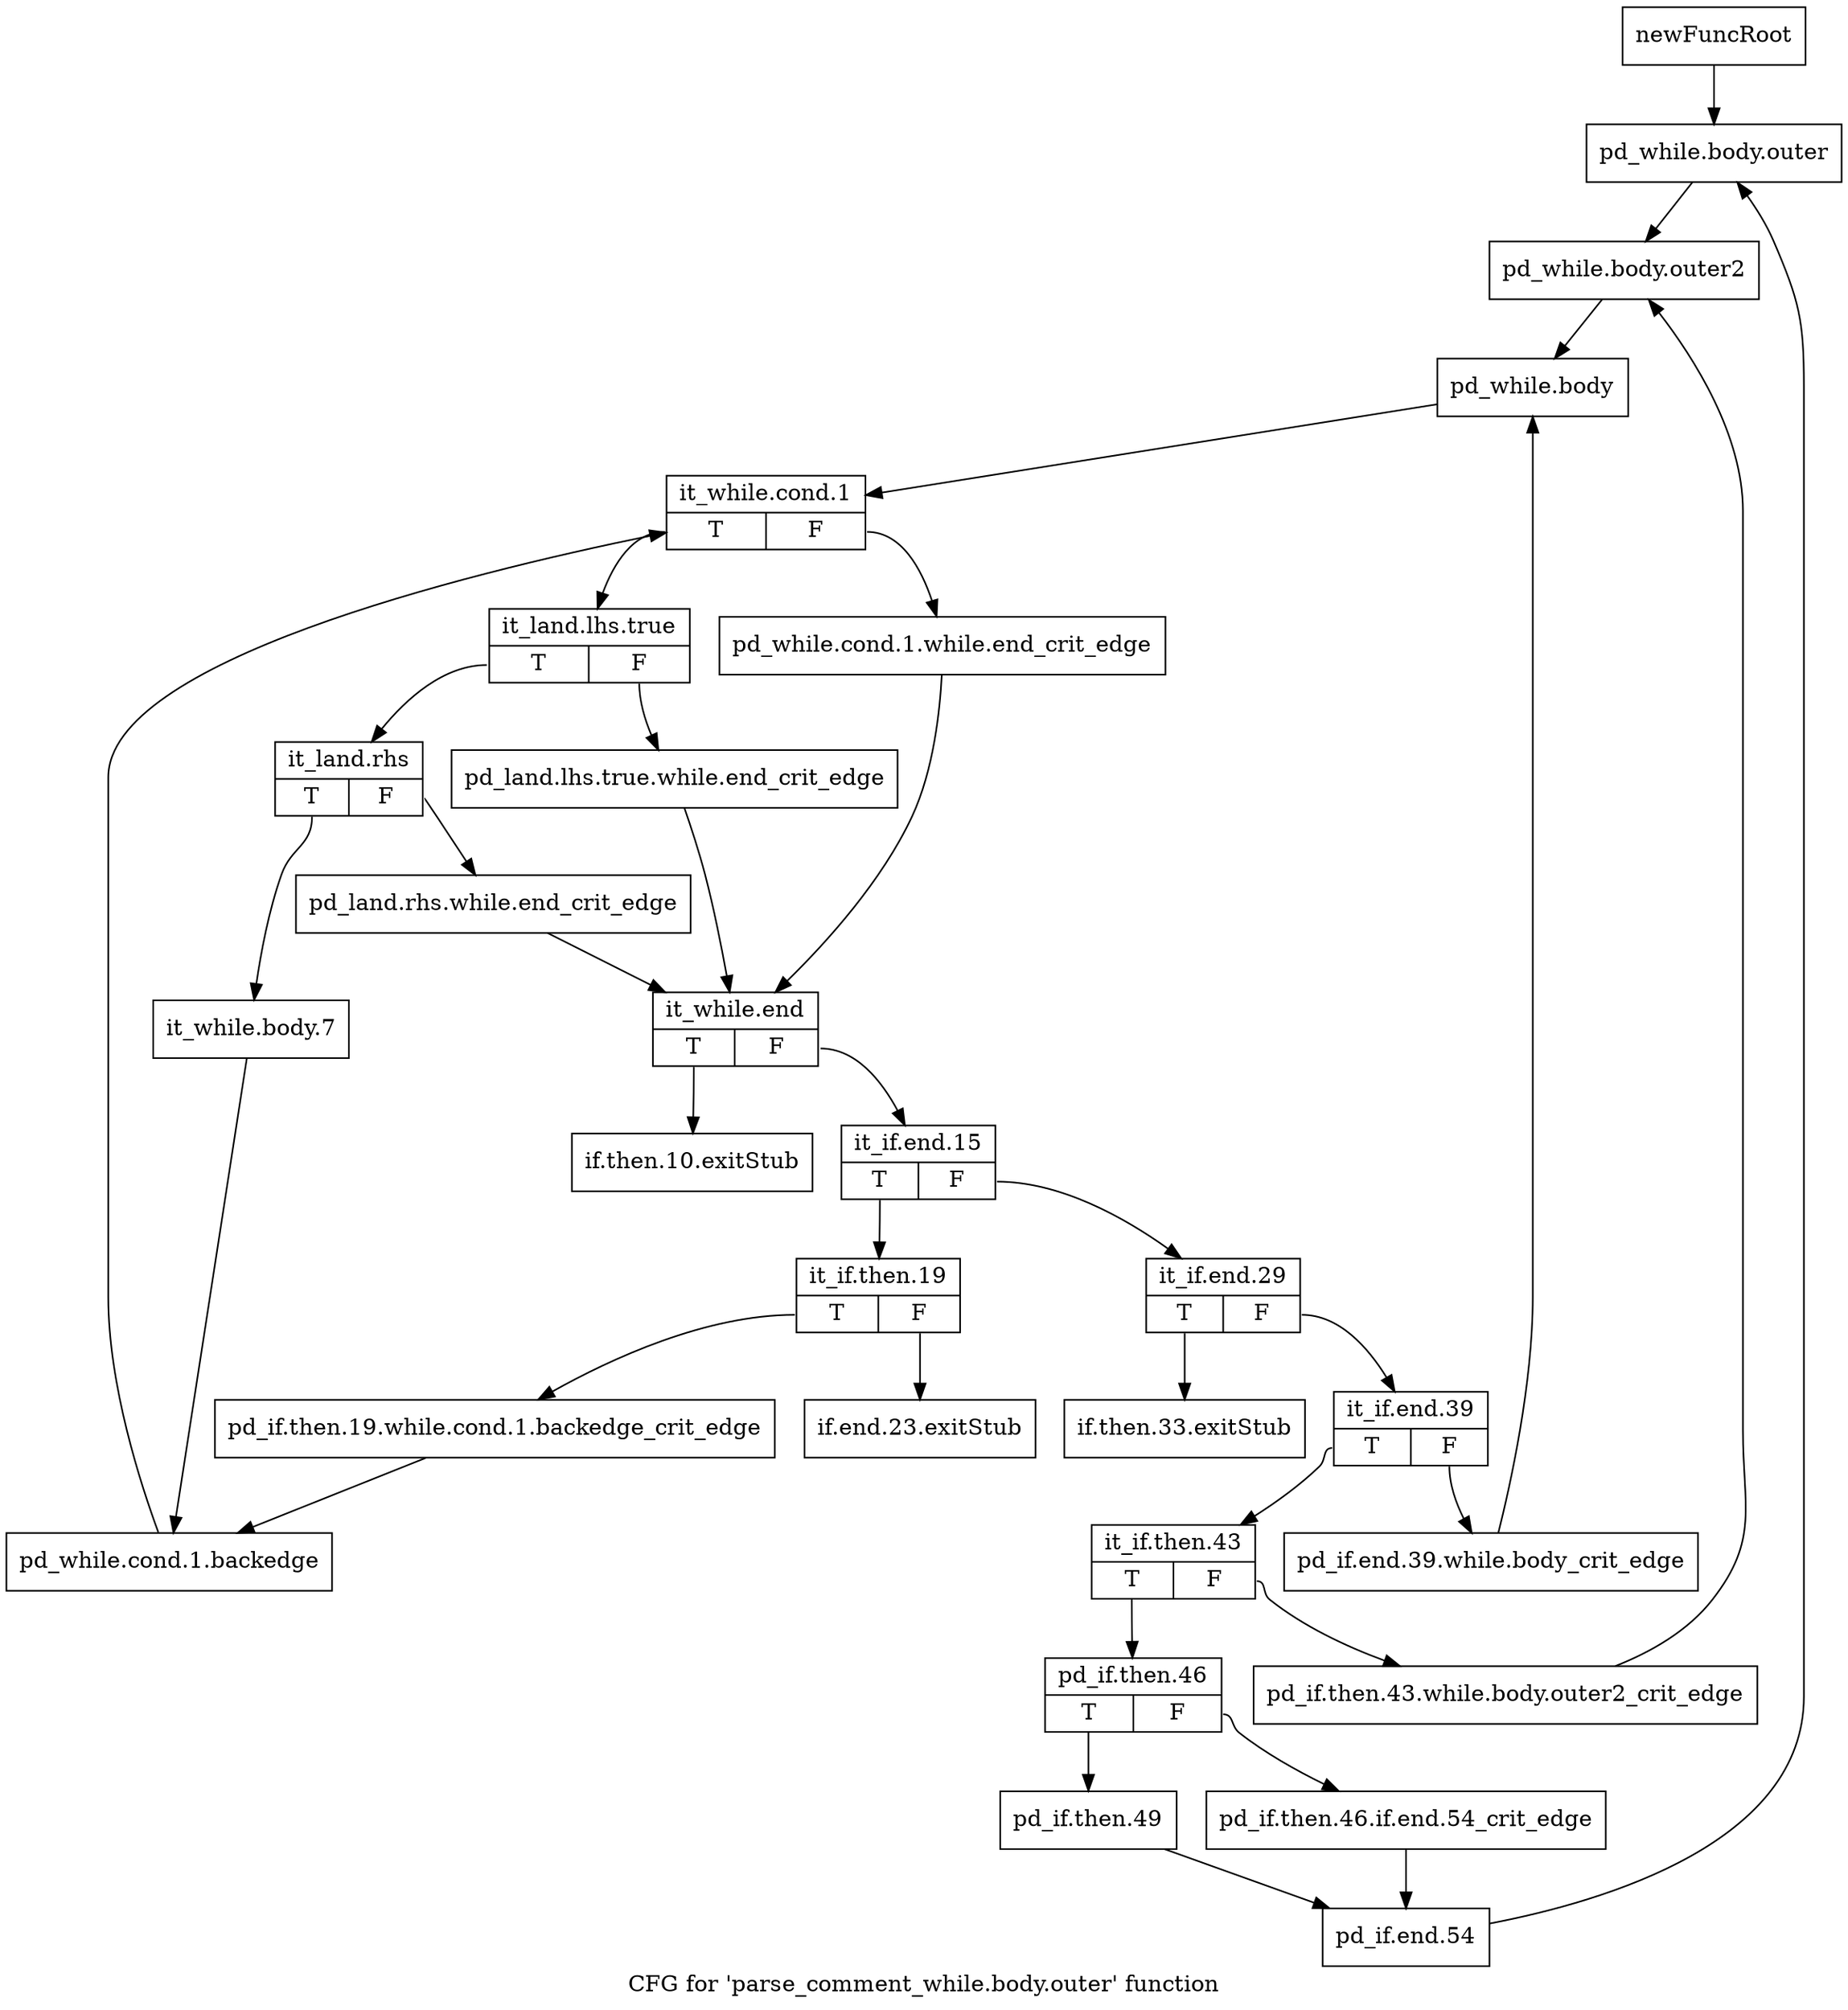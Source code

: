 digraph "CFG for 'parse_comment_while.body.outer' function" {
	label="CFG for 'parse_comment_while.body.outer' function";

	Node0x59bf9a0 [shape=record,label="{newFuncRoot}"];
	Node0x59bf9a0 -> Node0x59bfae0;
	Node0x59bf9f0 [shape=record,label="{if.then.10.exitStub}"];
	Node0x59bfa40 [shape=record,label="{if.then.33.exitStub}"];
	Node0x59bfa90 [shape=record,label="{if.end.23.exitStub}"];
	Node0x59bfae0 [shape=record,label="{pd_while.body.outer}"];
	Node0x59bfae0 -> Node0x59bfb30;
	Node0x59bfb30 [shape=record,label="{pd_while.body.outer2}"];
	Node0x59bfb30 -> Node0x59bfb80;
	Node0x59bfb80 [shape=record,label="{pd_while.body}"];
	Node0x59bfb80 -> Node0x59bfbd0;
	Node0x59bfbd0 [shape=record,label="{it_while.cond.1|{<s0>T|<s1>F}}"];
	Node0x59bfbd0:s0 -> Node0x59bfc70;
	Node0x59bfbd0:s1 -> Node0x59bfc20;
	Node0x59bfc20 [shape=record,label="{pd_while.cond.1.while.end_crit_edge}"];
	Node0x59bfc20 -> Node0x59bfdb0;
	Node0x59bfc70 [shape=record,label="{it_land.lhs.true|{<s0>T|<s1>F}}"];
	Node0x59bfc70:s0 -> Node0x59bfd10;
	Node0x59bfc70:s1 -> Node0x59bfcc0;
	Node0x59bfcc0 [shape=record,label="{pd_land.lhs.true.while.end_crit_edge}"];
	Node0x59bfcc0 -> Node0x59bfdb0;
	Node0x59bfd10 [shape=record,label="{it_land.rhs|{<s0>T|<s1>F}}"];
	Node0x59bfd10:s0 -> Node0x59c01c0;
	Node0x59bfd10:s1 -> Node0x59bfd60;
	Node0x59bfd60 [shape=record,label="{pd_land.rhs.while.end_crit_edge}"];
	Node0x59bfd60 -> Node0x59bfdb0;
	Node0x59bfdb0 [shape=record,label="{it_while.end|{<s0>T|<s1>F}}"];
	Node0x59bfdb0:s0 -> Node0x59bf9f0;
	Node0x59bfdb0:s1 -> Node0x59bfe00;
	Node0x59bfe00 [shape=record,label="{it_if.end.15|{<s0>T|<s1>F}}"];
	Node0x59bfe00:s0 -> Node0x59c0120;
	Node0x59bfe00:s1 -> Node0x59bfe50;
	Node0x59bfe50 [shape=record,label="{it_if.end.29|{<s0>T|<s1>F}}"];
	Node0x59bfe50:s0 -> Node0x59bfa40;
	Node0x59bfe50:s1 -> Node0x59bfea0;
	Node0x59bfea0 [shape=record,label="{it_if.end.39|{<s0>T|<s1>F}}"];
	Node0x59bfea0:s0 -> Node0x59bff40;
	Node0x59bfea0:s1 -> Node0x59bfef0;
	Node0x59bfef0 [shape=record,label="{pd_if.end.39.while.body_crit_edge}"];
	Node0x59bfef0 -> Node0x59bfb80;
	Node0x59bff40 [shape=record,label="{it_if.then.43|{<s0>T|<s1>F}}"];
	Node0x59bff40:s0 -> Node0x59bffe0;
	Node0x59bff40:s1 -> Node0x59bff90;
	Node0x59bff90 [shape=record,label="{pd_if.then.43.while.body.outer2_crit_edge}"];
	Node0x59bff90 -> Node0x59bfb30;
	Node0x59bffe0 [shape=record,label="{pd_if.then.46|{<s0>T|<s1>F}}"];
	Node0x59bffe0:s0 -> Node0x59c0080;
	Node0x59bffe0:s1 -> Node0x59c0030;
	Node0x59c0030 [shape=record,label="{pd_if.then.46.if.end.54_crit_edge}"];
	Node0x59c0030 -> Node0x59c00d0;
	Node0x59c0080 [shape=record,label="{pd_if.then.49}"];
	Node0x59c0080 -> Node0x59c00d0;
	Node0x59c00d0 [shape=record,label="{pd_if.end.54}"];
	Node0x59c00d0 -> Node0x59bfae0;
	Node0x59c0120 [shape=record,label="{it_if.then.19|{<s0>T|<s1>F}}"];
	Node0x59c0120:s0 -> Node0x59c0170;
	Node0x59c0120:s1 -> Node0x59bfa90;
	Node0x59c0170 [shape=record,label="{pd_if.then.19.while.cond.1.backedge_crit_edge}"];
	Node0x59c0170 -> Node0x59c0210;
	Node0x59c01c0 [shape=record,label="{it_while.body.7}"];
	Node0x59c01c0 -> Node0x59c0210;
	Node0x59c0210 [shape=record,label="{pd_while.cond.1.backedge}"];
	Node0x59c0210 -> Node0x59bfbd0;
}
